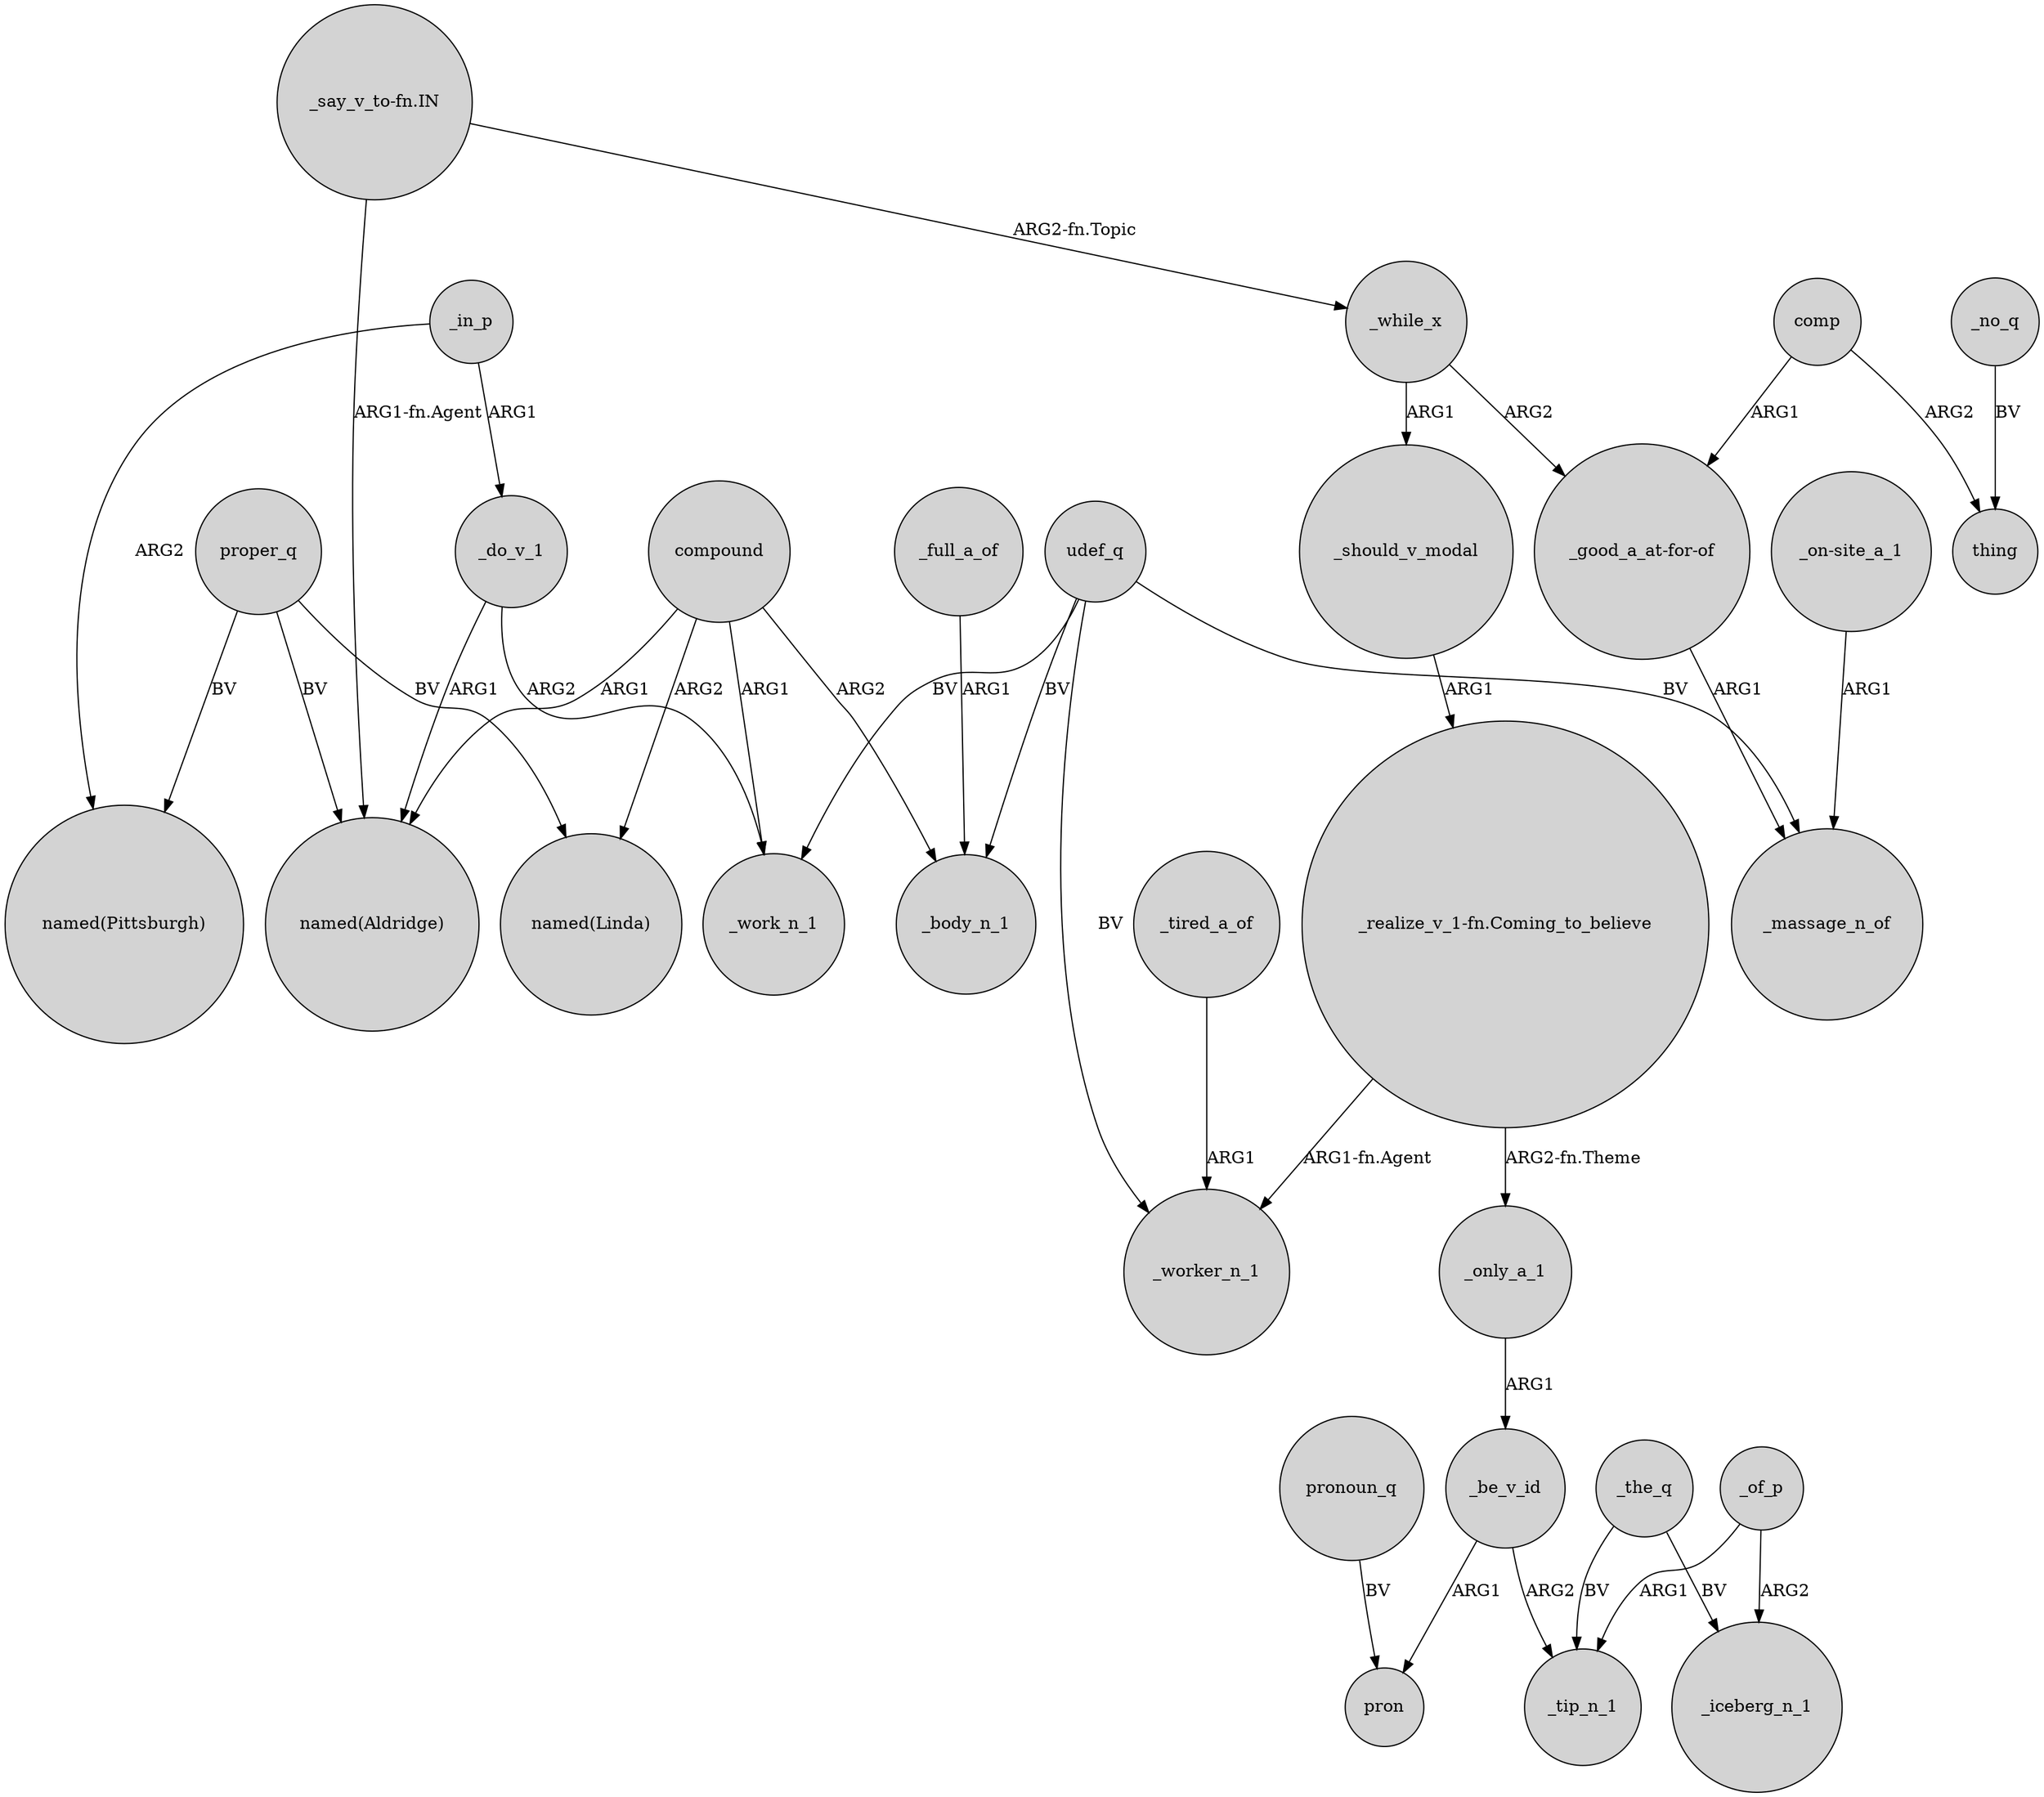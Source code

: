 digraph {
	node [shape=circle style=filled]
	_full_a_of -> _body_n_1 [label=ARG1]
	"_good_a_at-for-of" -> _massage_n_of [label=ARG1]
	"_say_v_to-fn.IN" -> "named(Aldridge)" [label="ARG1-fn.Agent"]
	"_on-site_a_1" -> _massage_n_of [label=ARG1]
	_the_q -> _iceberg_n_1 [label=BV]
	compound -> "named(Aldridge)" [label=ARG1]
	_only_a_1 -> _be_v_id [label=ARG1]
	comp -> "_good_a_at-for-of" [label=ARG1]
	compound -> _work_n_1 [label=ARG1]
	_should_v_modal -> "_realize_v_1-fn.Coming_to_believe" [label=ARG1]
	compound -> "named(Linda)" [label=ARG2]
	proper_q -> "named(Aldridge)" [label=BV]
	udef_q -> _worker_n_1 [label=BV]
	"_realize_v_1-fn.Coming_to_believe" -> _worker_n_1 [label="ARG1-fn.Agent"]
	compound -> _body_n_1 [label=ARG2]
	_in_p -> _do_v_1 [label=ARG1]
	"_realize_v_1-fn.Coming_to_believe" -> _only_a_1 [label="ARG2-fn.Theme"]
	_be_v_id -> pron [label=ARG1]
	_do_v_1 -> _work_n_1 [label=ARG2]
	_be_v_id -> _tip_n_1 [label=ARG2]
	udef_q -> _massage_n_of [label=BV]
	pronoun_q -> pron [label=BV]
	_of_p -> _iceberg_n_1 [label=ARG2]
	"_say_v_to-fn.IN" -> _while_x [label="ARG2-fn.Topic"]
	_do_v_1 -> "named(Aldridge)" [label=ARG1]
	proper_q -> "named(Linda)" [label=BV]
	_while_x -> _should_v_modal [label=ARG1]
	_while_x -> "_good_a_at-for-of" [label=ARG2]
	_no_q -> thing [label=BV]
	udef_q -> _body_n_1 [label=BV]
	_in_p -> "named(Pittsburgh)" [label=ARG2]
	_the_q -> _tip_n_1 [label=BV]
	_of_p -> _tip_n_1 [label=ARG1]
	comp -> thing [label=ARG2]
	_tired_a_of -> _worker_n_1 [label=ARG1]
	proper_q -> "named(Pittsburgh)" [label=BV]
	udef_q -> _work_n_1 [label=BV]
}
